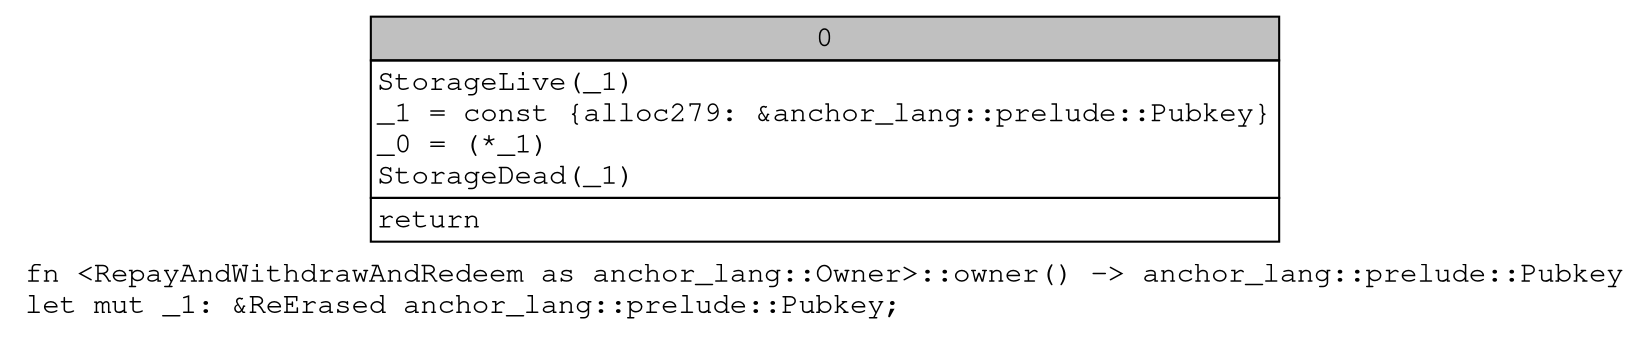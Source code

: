 digraph Mir_0_12837 {
    graph [fontname="Courier, monospace"];
    node [fontname="Courier, monospace"];
    edge [fontname="Courier, monospace"];
    label=<fn &lt;RepayAndWithdrawAndRedeem as anchor_lang::Owner&gt;::owner() -&gt; anchor_lang::prelude::Pubkey<br align="left"/>let mut _1: &amp;ReErased anchor_lang::prelude::Pubkey;<br align="left"/>>;
    bb0__0_12837 [shape="none", label=<<table border="0" cellborder="1" cellspacing="0"><tr><td bgcolor="gray" align="center" colspan="1">0</td></tr><tr><td align="left" balign="left">StorageLive(_1)<br/>_1 = const {alloc279: &amp;anchor_lang::prelude::Pubkey}<br/>_0 = (*_1)<br/>StorageDead(_1)<br/></td></tr><tr><td align="left">return</td></tr></table>>];
}
